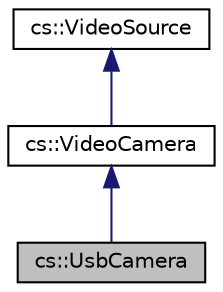 digraph "cs::UsbCamera"
{
  edge [fontname="Helvetica",fontsize="10",labelfontname="Helvetica",labelfontsize="10"];
  node [fontname="Helvetica",fontsize="10",shape=record];
  Node1 [label="cs::UsbCamera",height=0.2,width=0.4,color="black", fillcolor="grey75", style="filled", fontcolor="black"];
  Node2 -> Node1 [dir="back",color="midnightblue",fontsize="10",style="solid",fontname="Helvetica"];
  Node2 [label="cs::VideoCamera",height=0.2,width=0.4,color="black", fillcolor="white", style="filled",URL="$classcs_1_1VideoCamera.html",tooltip="A source that represents a video camera. "];
  Node3 -> Node2 [dir="back",color="midnightblue",fontsize="10",style="solid",fontname="Helvetica"];
  Node3 [label="cs::VideoSource",height=0.2,width=0.4,color="black", fillcolor="white", style="filled",URL="$classcs_1_1VideoSource.html",tooltip="A source for video that provides a sequence of frames. "];
}
